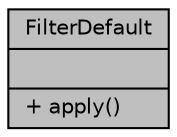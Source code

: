digraph "FilterDefault"
{
 // LATEX_PDF_SIZE
  edge [fontname="Helvetica",fontsize="10",labelfontname="Helvetica",labelfontsize="10"];
  node [fontname="Helvetica",fontsize="10",shape=record];
  Node1 [label="{FilterDefault\n||+ apply()\l}",height=0.2,width=0.4,color="black", fillcolor="grey75", style="filled", fontcolor="black",tooltip="The implementation of the \"default\" filter."];
}
